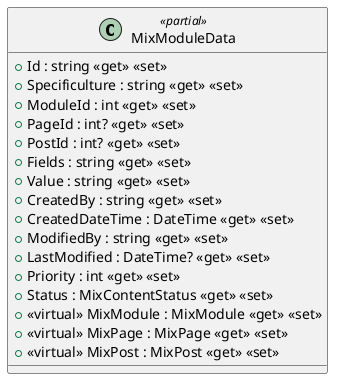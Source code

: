 @startuml
class MixModuleData <<partial>> {
    + Id : string <<get>> <<set>>
    + Specificulture : string <<get>> <<set>>
    + ModuleId : int <<get>> <<set>>
    + PageId : int? <<get>> <<set>>
    + PostId : int? <<get>> <<set>>
    + Fields : string <<get>> <<set>>
    + Value : string <<get>> <<set>>
    + CreatedBy : string <<get>> <<set>>
    + CreatedDateTime : DateTime <<get>> <<set>>
    + ModifiedBy : string <<get>> <<set>>
    + LastModified : DateTime? <<get>> <<set>>
    + Priority : int <<get>> <<set>>
    + Status : MixContentStatus <<get>> <<set>>
    + <<virtual>> MixModule : MixModule <<get>> <<set>>
    + <<virtual>> MixPage : MixPage <<get>> <<set>>
    + <<virtual>> MixPost : MixPost <<get>> <<set>>
}
@enduml
